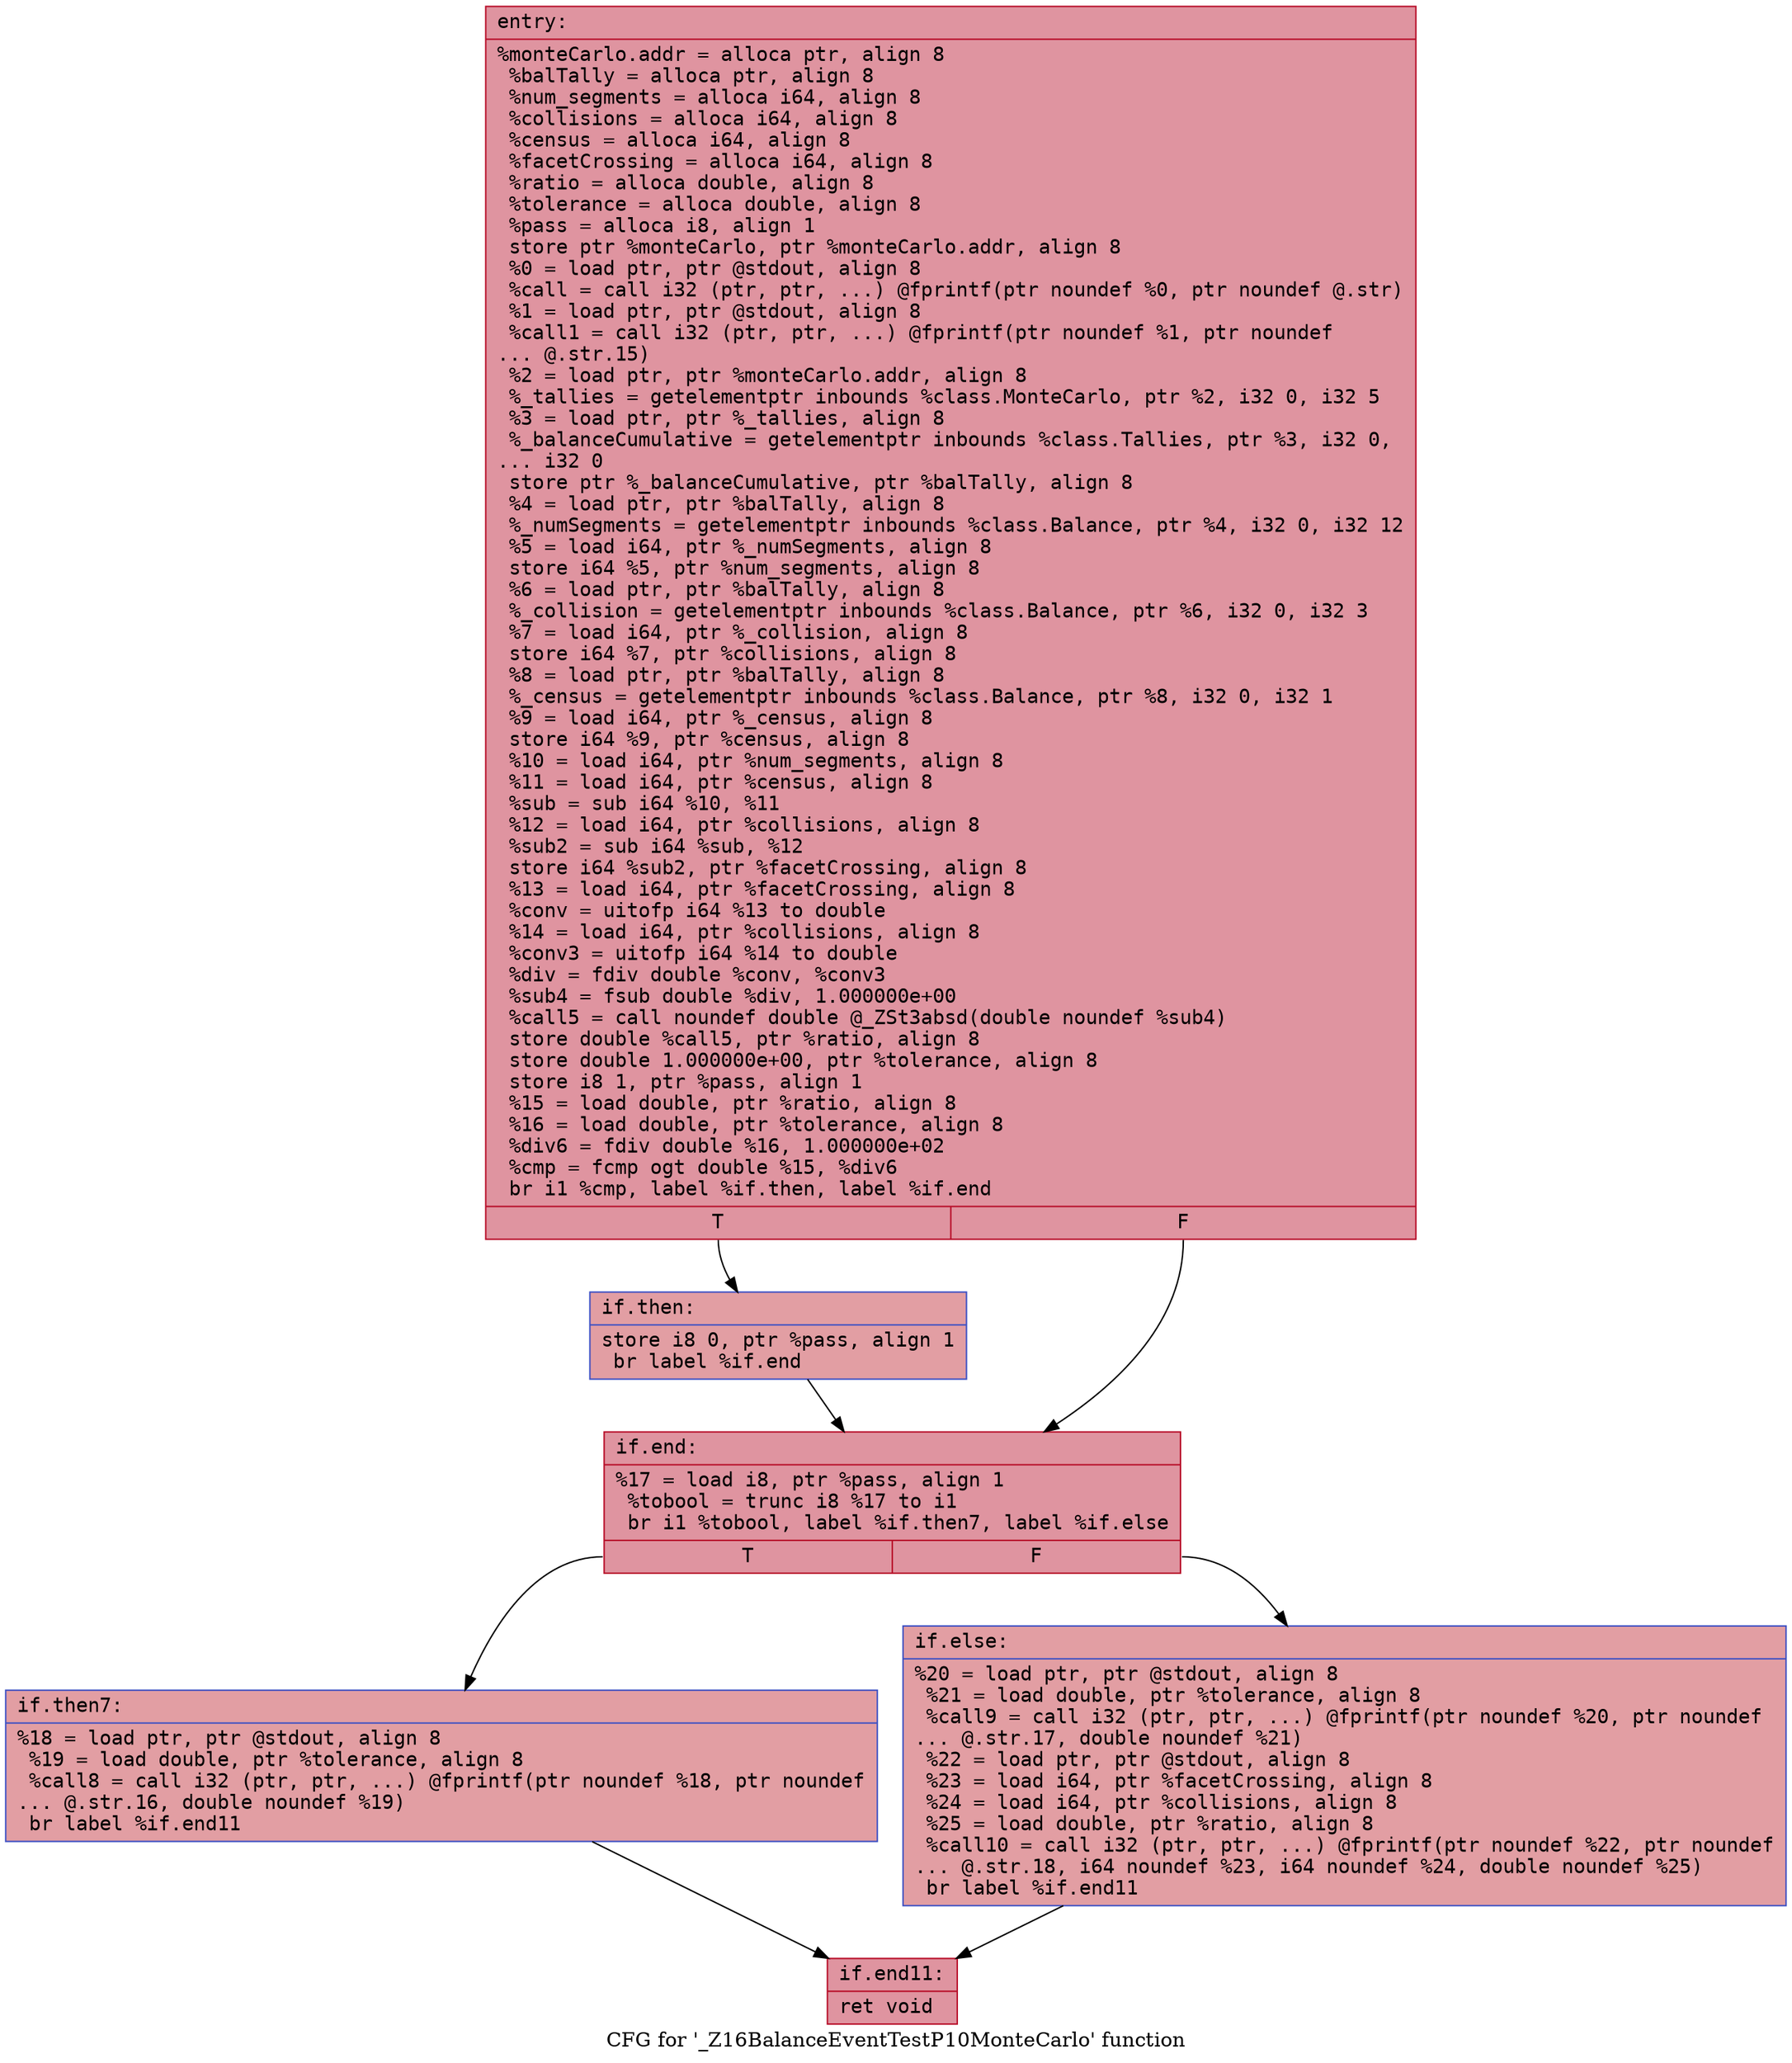 digraph "CFG for '_Z16BalanceEventTestP10MonteCarlo' function" {
	label="CFG for '_Z16BalanceEventTestP10MonteCarlo' function";

	Node0x55d9841aca60 [shape=record,color="#b70d28ff", style=filled, fillcolor="#b70d2870" fontname="Courier",label="{entry:\l|  %monteCarlo.addr = alloca ptr, align 8\l  %balTally = alloca ptr, align 8\l  %num_segments = alloca i64, align 8\l  %collisions = alloca i64, align 8\l  %census = alloca i64, align 8\l  %facetCrossing = alloca i64, align 8\l  %ratio = alloca double, align 8\l  %tolerance = alloca double, align 8\l  %pass = alloca i8, align 1\l  store ptr %monteCarlo, ptr %monteCarlo.addr, align 8\l  %0 = load ptr, ptr @stdout, align 8\l  %call = call i32 (ptr, ptr, ...) @fprintf(ptr noundef %0, ptr noundef @.str)\l  %1 = load ptr, ptr @stdout, align 8\l  %call1 = call i32 (ptr, ptr, ...) @fprintf(ptr noundef %1, ptr noundef\l... @.str.15)\l  %2 = load ptr, ptr %monteCarlo.addr, align 8\l  %_tallies = getelementptr inbounds %class.MonteCarlo, ptr %2, i32 0, i32 5\l  %3 = load ptr, ptr %_tallies, align 8\l  %_balanceCumulative = getelementptr inbounds %class.Tallies, ptr %3, i32 0,\l... i32 0\l  store ptr %_balanceCumulative, ptr %balTally, align 8\l  %4 = load ptr, ptr %balTally, align 8\l  %_numSegments = getelementptr inbounds %class.Balance, ptr %4, i32 0, i32 12\l  %5 = load i64, ptr %_numSegments, align 8\l  store i64 %5, ptr %num_segments, align 8\l  %6 = load ptr, ptr %balTally, align 8\l  %_collision = getelementptr inbounds %class.Balance, ptr %6, i32 0, i32 3\l  %7 = load i64, ptr %_collision, align 8\l  store i64 %7, ptr %collisions, align 8\l  %8 = load ptr, ptr %balTally, align 8\l  %_census = getelementptr inbounds %class.Balance, ptr %8, i32 0, i32 1\l  %9 = load i64, ptr %_census, align 8\l  store i64 %9, ptr %census, align 8\l  %10 = load i64, ptr %num_segments, align 8\l  %11 = load i64, ptr %census, align 8\l  %sub = sub i64 %10, %11\l  %12 = load i64, ptr %collisions, align 8\l  %sub2 = sub i64 %sub, %12\l  store i64 %sub2, ptr %facetCrossing, align 8\l  %13 = load i64, ptr %facetCrossing, align 8\l  %conv = uitofp i64 %13 to double\l  %14 = load i64, ptr %collisions, align 8\l  %conv3 = uitofp i64 %14 to double\l  %div = fdiv double %conv, %conv3\l  %sub4 = fsub double %div, 1.000000e+00\l  %call5 = call noundef double @_ZSt3absd(double noundef %sub4)\l  store double %call5, ptr %ratio, align 8\l  store double 1.000000e+00, ptr %tolerance, align 8\l  store i8 1, ptr %pass, align 1\l  %15 = load double, ptr %ratio, align 8\l  %16 = load double, ptr %tolerance, align 8\l  %div6 = fdiv double %16, 1.000000e+02\l  %cmp = fcmp ogt double %15, %div6\l  br i1 %cmp, label %if.then, label %if.end\l|{<s0>T|<s1>F}}"];
	Node0x55d9841aca60:s0 -> Node0x55d9841b2fe0[tooltip="entry -> if.then\nProbability 50.00%" ];
	Node0x55d9841aca60:s1 -> Node0x55d9841a86d0[tooltip="entry -> if.end\nProbability 50.00%" ];
	Node0x55d9841b2fe0 [shape=record,color="#3d50c3ff", style=filled, fillcolor="#be242e70" fontname="Courier",label="{if.then:\l|  store i8 0, ptr %pass, align 1\l  br label %if.end\l}"];
	Node0x55d9841b2fe0 -> Node0x55d9841a86d0[tooltip="if.then -> if.end\nProbability 100.00%" ];
	Node0x55d9841a86d0 [shape=record,color="#b70d28ff", style=filled, fillcolor="#b70d2870" fontname="Courier",label="{if.end:\l|  %17 = load i8, ptr %pass, align 1\l  %tobool = trunc i8 %17 to i1\l  br i1 %tobool, label %if.then7, label %if.else\l|{<s0>T|<s1>F}}"];
	Node0x55d9841a86d0:s0 -> Node0x55d9841a8a10[tooltip="if.end -> if.then7\nProbability 50.00%" ];
	Node0x55d9841a86d0:s1 -> Node0x55d9841a8a60[tooltip="if.end -> if.else\nProbability 50.00%" ];
	Node0x55d9841a8a10 [shape=record,color="#3d50c3ff", style=filled, fillcolor="#be242e70" fontname="Courier",label="{if.then7:\l|  %18 = load ptr, ptr @stdout, align 8\l  %19 = load double, ptr %tolerance, align 8\l  %call8 = call i32 (ptr, ptr, ...) @fprintf(ptr noundef %18, ptr noundef\l... @.str.16, double noundef %19)\l  br label %if.end11\l}"];
	Node0x55d9841a8a10 -> Node0x55d9841a8cf0[tooltip="if.then7 -> if.end11\nProbability 100.00%" ];
	Node0x55d9841a8a60 [shape=record,color="#3d50c3ff", style=filled, fillcolor="#be242e70" fontname="Courier",label="{if.else:\l|  %20 = load ptr, ptr @stdout, align 8\l  %21 = load double, ptr %tolerance, align 8\l  %call9 = call i32 (ptr, ptr, ...) @fprintf(ptr noundef %20, ptr noundef\l... @.str.17, double noundef %21)\l  %22 = load ptr, ptr @stdout, align 8\l  %23 = load i64, ptr %facetCrossing, align 8\l  %24 = load i64, ptr %collisions, align 8\l  %25 = load double, ptr %ratio, align 8\l  %call10 = call i32 (ptr, ptr, ...) @fprintf(ptr noundef %22, ptr noundef\l... @.str.18, i64 noundef %23, i64 noundef %24, double noundef %25)\l  br label %if.end11\l}"];
	Node0x55d9841a8a60 -> Node0x55d9841a8cf0[tooltip="if.else -> if.end11\nProbability 100.00%" ];
	Node0x55d9841a8cf0 [shape=record,color="#b70d28ff", style=filled, fillcolor="#b70d2870" fontname="Courier",label="{if.end11:\l|  ret void\l}"];
}
